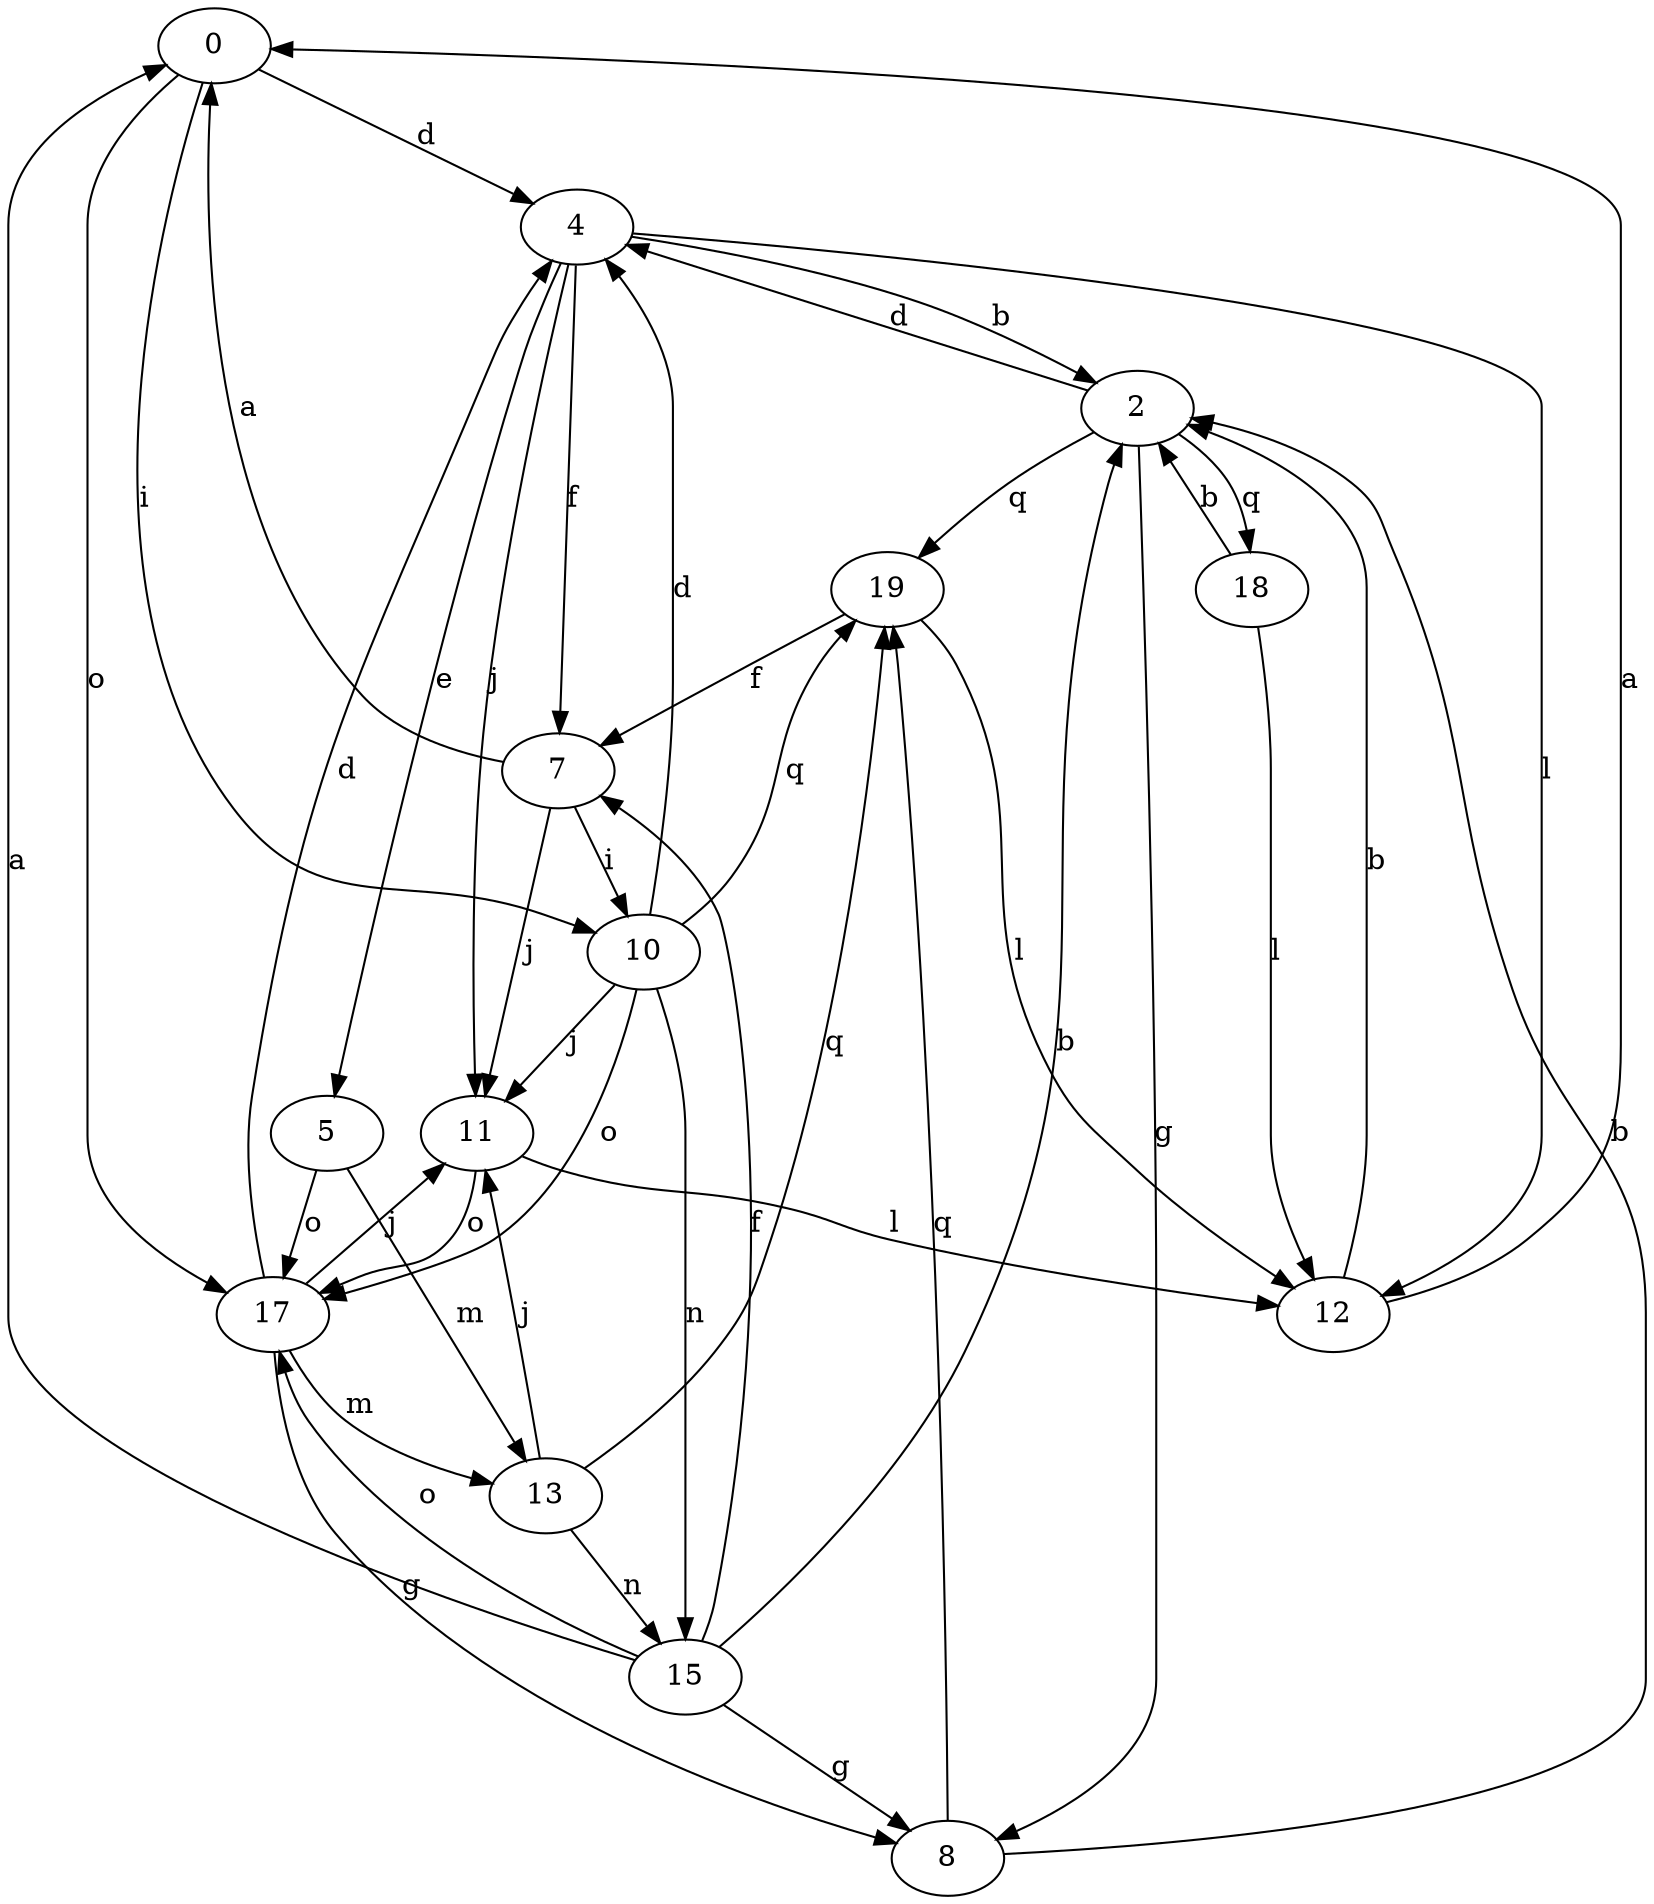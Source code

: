 strict digraph  {
0;
2;
4;
5;
7;
8;
10;
11;
12;
13;
15;
17;
18;
19;
0 -> 4  [label=d];
0 -> 10  [label=i];
0 -> 17  [label=o];
2 -> 4  [label=d];
2 -> 8  [label=g];
2 -> 18  [label=q];
2 -> 19  [label=q];
4 -> 2  [label=b];
4 -> 5  [label=e];
4 -> 7  [label=f];
4 -> 11  [label=j];
4 -> 12  [label=l];
5 -> 13  [label=m];
5 -> 17  [label=o];
7 -> 0  [label=a];
7 -> 10  [label=i];
7 -> 11  [label=j];
8 -> 2  [label=b];
8 -> 19  [label=q];
10 -> 4  [label=d];
10 -> 11  [label=j];
10 -> 15  [label=n];
10 -> 17  [label=o];
10 -> 19  [label=q];
11 -> 12  [label=l];
11 -> 17  [label=o];
12 -> 0  [label=a];
12 -> 2  [label=b];
13 -> 11  [label=j];
13 -> 15  [label=n];
13 -> 19  [label=q];
15 -> 0  [label=a];
15 -> 2  [label=b];
15 -> 7  [label=f];
15 -> 8  [label=g];
15 -> 17  [label=o];
17 -> 4  [label=d];
17 -> 8  [label=g];
17 -> 11  [label=j];
17 -> 13  [label=m];
18 -> 2  [label=b];
18 -> 12  [label=l];
19 -> 7  [label=f];
19 -> 12  [label=l];
}
